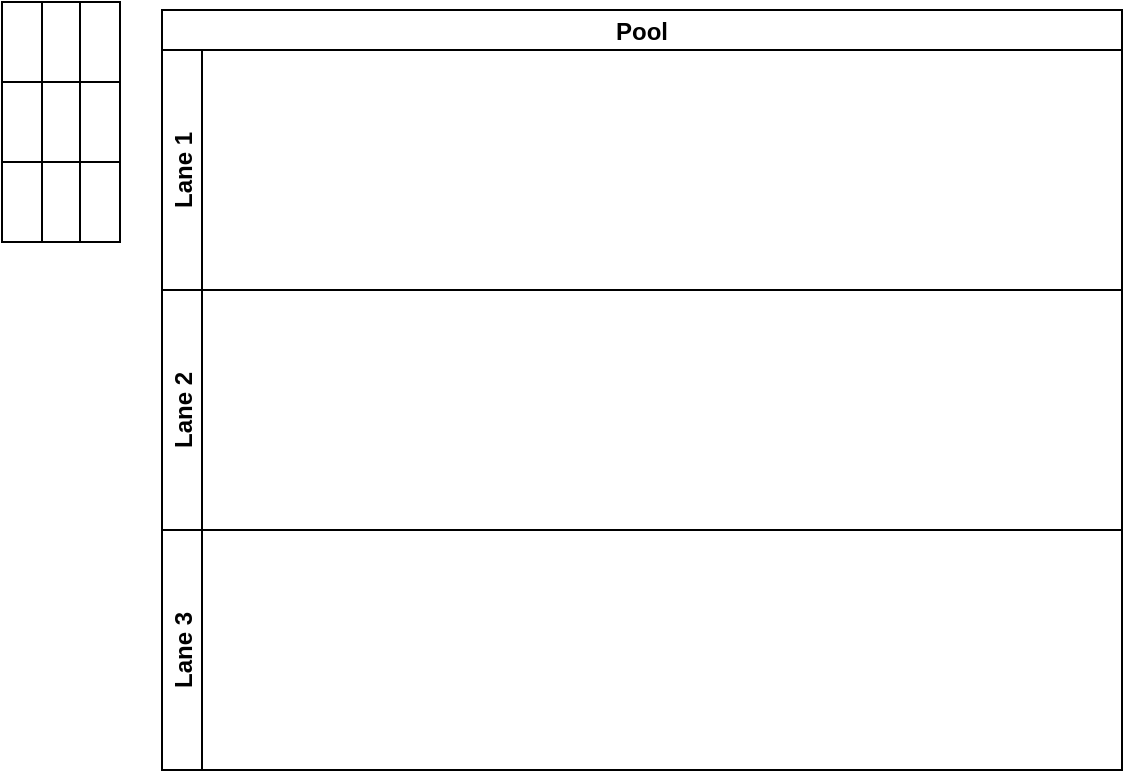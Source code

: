 <mxfile version="20.2.3" type="github">
  <diagram id="Pey-fTAdMKlvTzAQ_6oM" name="第 1 页">
    <mxGraphModel dx="1375" dy="600" grid="0" gridSize="10" guides="1" tooltips="1" connect="1" arrows="1" fold="1" page="1" pageScale="1" pageWidth="827" pageHeight="1169" math="0" shadow="0">
      <root>
        <mxCell id="0" />
        <mxCell id="1" parent="0" />
        <mxCell id="8uJBnfEMiXlE6in7qdmo-6" value="" style="shape=table;html=1;whiteSpace=wrap;startSize=0;container=1;collapsible=0;childLayout=tableLayout;" vertex="1" parent="1">
          <mxGeometry x="86" y="157" width="59" height="120" as="geometry" />
        </mxCell>
        <mxCell id="8uJBnfEMiXlE6in7qdmo-7" value="" style="shape=tableRow;horizontal=0;startSize=0;swimlaneHead=0;swimlaneBody=0;top=0;left=0;bottom=0;right=0;collapsible=0;dropTarget=0;fillColor=none;points=[[0,0.5],[1,0.5]];portConstraint=eastwest;" vertex="1" parent="8uJBnfEMiXlE6in7qdmo-6">
          <mxGeometry width="59" height="40" as="geometry" />
        </mxCell>
        <mxCell id="8uJBnfEMiXlE6in7qdmo-8" value="" style="shape=partialRectangle;html=1;whiteSpace=wrap;connectable=0;fillColor=none;top=0;left=0;bottom=0;right=0;overflow=hidden;" vertex="1" parent="8uJBnfEMiXlE6in7qdmo-7">
          <mxGeometry width="20" height="40" as="geometry">
            <mxRectangle width="20" height="40" as="alternateBounds" />
          </mxGeometry>
        </mxCell>
        <mxCell id="8uJBnfEMiXlE6in7qdmo-9" value="" style="shape=partialRectangle;html=1;whiteSpace=wrap;connectable=0;fillColor=none;top=0;left=0;bottom=0;right=0;overflow=hidden;" vertex="1" parent="8uJBnfEMiXlE6in7qdmo-7">
          <mxGeometry x="20" width="19" height="40" as="geometry">
            <mxRectangle width="19" height="40" as="alternateBounds" />
          </mxGeometry>
        </mxCell>
        <mxCell id="8uJBnfEMiXlE6in7qdmo-10" value="" style="shape=partialRectangle;html=1;whiteSpace=wrap;connectable=0;fillColor=none;top=0;left=0;bottom=0;right=0;overflow=hidden;" vertex="1" parent="8uJBnfEMiXlE6in7qdmo-7">
          <mxGeometry x="39" width="20" height="40" as="geometry">
            <mxRectangle width="20" height="40" as="alternateBounds" />
          </mxGeometry>
        </mxCell>
        <mxCell id="8uJBnfEMiXlE6in7qdmo-11" value="" style="shape=tableRow;horizontal=0;startSize=0;swimlaneHead=0;swimlaneBody=0;top=0;left=0;bottom=0;right=0;collapsible=0;dropTarget=0;fillColor=none;points=[[0,0.5],[1,0.5]];portConstraint=eastwest;" vertex="1" parent="8uJBnfEMiXlE6in7qdmo-6">
          <mxGeometry y="40" width="59" height="40" as="geometry" />
        </mxCell>
        <mxCell id="8uJBnfEMiXlE6in7qdmo-12" value="" style="shape=partialRectangle;html=1;whiteSpace=wrap;connectable=0;fillColor=none;top=0;left=0;bottom=0;right=0;overflow=hidden;" vertex="1" parent="8uJBnfEMiXlE6in7qdmo-11">
          <mxGeometry width="20" height="40" as="geometry">
            <mxRectangle width="20" height="40" as="alternateBounds" />
          </mxGeometry>
        </mxCell>
        <mxCell id="8uJBnfEMiXlE6in7qdmo-13" value="" style="shape=partialRectangle;html=1;whiteSpace=wrap;connectable=0;fillColor=none;top=0;left=0;bottom=0;right=0;overflow=hidden;" vertex="1" parent="8uJBnfEMiXlE6in7qdmo-11">
          <mxGeometry x="20" width="19" height="40" as="geometry">
            <mxRectangle width="19" height="40" as="alternateBounds" />
          </mxGeometry>
        </mxCell>
        <mxCell id="8uJBnfEMiXlE6in7qdmo-14" value="" style="shape=partialRectangle;html=1;whiteSpace=wrap;connectable=0;fillColor=none;top=0;left=0;bottom=0;right=0;overflow=hidden;" vertex="1" parent="8uJBnfEMiXlE6in7qdmo-11">
          <mxGeometry x="39" width="20" height="40" as="geometry">
            <mxRectangle width="20" height="40" as="alternateBounds" />
          </mxGeometry>
        </mxCell>
        <mxCell id="8uJBnfEMiXlE6in7qdmo-15" value="" style="shape=tableRow;horizontal=0;startSize=0;swimlaneHead=0;swimlaneBody=0;top=0;left=0;bottom=0;right=0;collapsible=0;dropTarget=0;fillColor=none;points=[[0,0.5],[1,0.5]];portConstraint=eastwest;" vertex="1" parent="8uJBnfEMiXlE6in7qdmo-6">
          <mxGeometry y="80" width="59" height="40" as="geometry" />
        </mxCell>
        <mxCell id="8uJBnfEMiXlE6in7qdmo-16" value="" style="shape=partialRectangle;html=1;whiteSpace=wrap;connectable=0;fillColor=none;top=0;left=0;bottom=0;right=0;overflow=hidden;" vertex="1" parent="8uJBnfEMiXlE6in7qdmo-15">
          <mxGeometry width="20" height="40" as="geometry">
            <mxRectangle width="20" height="40" as="alternateBounds" />
          </mxGeometry>
        </mxCell>
        <mxCell id="8uJBnfEMiXlE6in7qdmo-17" value="" style="shape=partialRectangle;html=1;whiteSpace=wrap;connectable=0;fillColor=none;top=0;left=0;bottom=0;right=0;overflow=hidden;" vertex="1" parent="8uJBnfEMiXlE6in7qdmo-15">
          <mxGeometry x="20" width="19" height="40" as="geometry">
            <mxRectangle width="19" height="40" as="alternateBounds" />
          </mxGeometry>
        </mxCell>
        <mxCell id="8uJBnfEMiXlE6in7qdmo-18" value="" style="shape=partialRectangle;html=1;whiteSpace=wrap;connectable=0;fillColor=none;top=0;left=0;bottom=0;right=0;overflow=hidden;pointerEvents=1;" vertex="1" parent="8uJBnfEMiXlE6in7qdmo-15">
          <mxGeometry x="39" width="20" height="40" as="geometry">
            <mxRectangle width="20" height="40" as="alternateBounds" />
          </mxGeometry>
        </mxCell>
        <mxCell id="8uJBnfEMiXlE6in7qdmo-19" value="Pool" style="swimlane;childLayout=stackLayout;resizeParent=1;resizeParentMax=0;horizontal=1;startSize=20;horizontalStack=0;" vertex="1" parent="1">
          <mxGeometry x="166" y="161" width="480" height="380" as="geometry" />
        </mxCell>
        <mxCell id="8uJBnfEMiXlE6in7qdmo-20" value="Lane 1" style="swimlane;startSize=20;horizontal=0;" vertex="1" parent="8uJBnfEMiXlE6in7qdmo-19">
          <mxGeometry y="20" width="480" height="120" as="geometry" />
        </mxCell>
        <mxCell id="8uJBnfEMiXlE6in7qdmo-21" value="Lane 2" style="swimlane;startSize=20;horizontal=0;" vertex="1" parent="8uJBnfEMiXlE6in7qdmo-19">
          <mxGeometry y="140" width="480" height="120" as="geometry" />
        </mxCell>
        <mxCell id="8uJBnfEMiXlE6in7qdmo-22" value="Lane 3" style="swimlane;startSize=20;horizontal=0;" vertex="1" parent="8uJBnfEMiXlE6in7qdmo-19">
          <mxGeometry y="260" width="480" height="120" as="geometry" />
        </mxCell>
      </root>
    </mxGraphModel>
  </diagram>
</mxfile>
